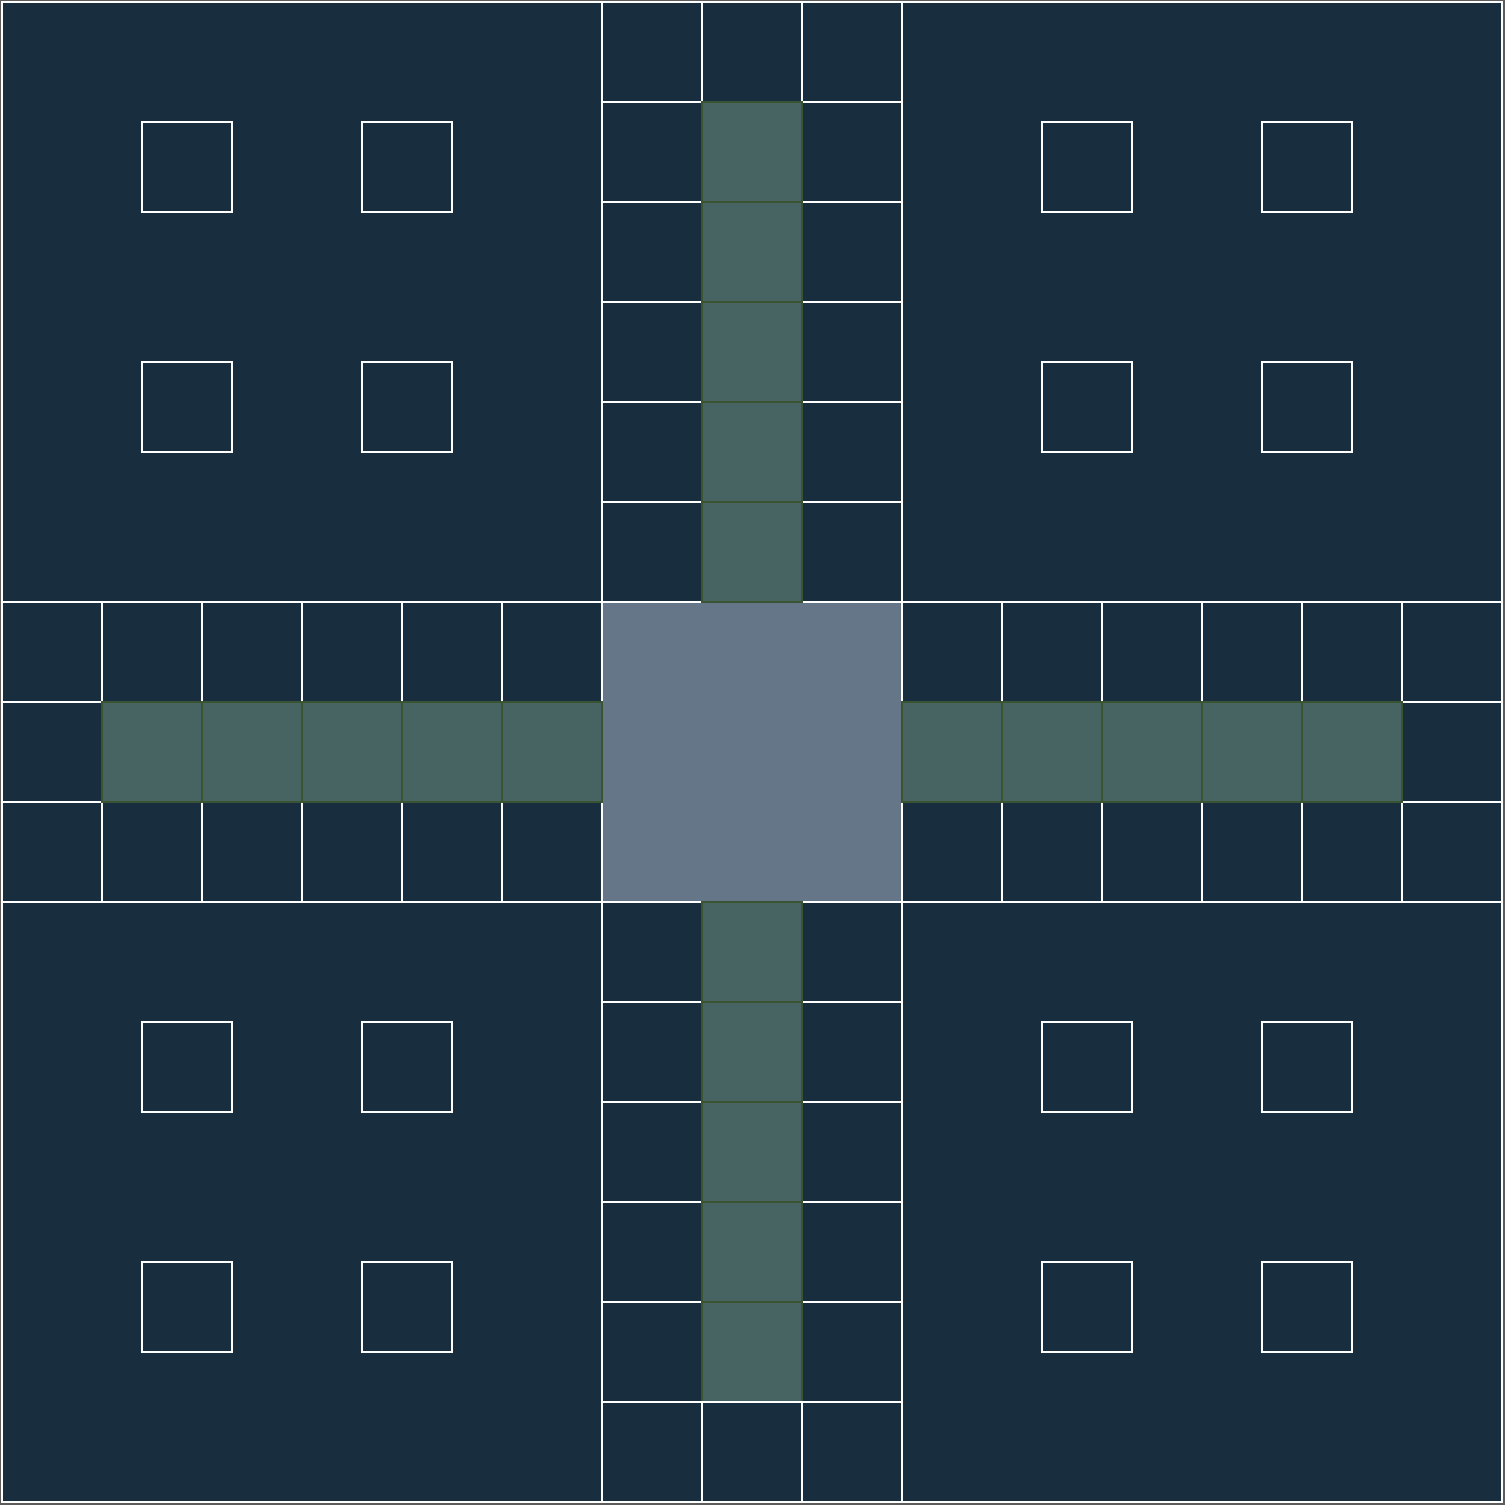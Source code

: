 <mxfile version="15.4.0" type="device"><diagram id="EaO38oPNneODp4mF5srn" name="Page-1"><mxGraphModel dx="1510" dy="856" grid="1" gridSize="10" guides="1" tooltips="1" connect="1" arrows="1" fold="1" page="1" pageScale="1" pageWidth="800" pageHeight="800" background="#5C5C5C" math="1" shadow="0"><root><mxCell id="0"/><mxCell id="1" parent="0"/><mxCell id="x49JLW0xAGfPkYqrmUQ_-1" value="" style="whiteSpace=wrap;html=1;aspect=fixed;fillColor=#182E3E;strokeColor=#FFFFFF;fontColor=#FFFFFF;" vertex="1" parent="1"><mxGeometry width="750" height="750" as="geometry"/></mxCell><mxCell id="x49JLW0xAGfPkYqrmUQ_-2" value="" style="whiteSpace=wrap;html=1;aspect=fixed;fillColor=#182E3E;strokeColor=#FFFFFF;fontColor=none;noLabel=1;labelBackgroundColor=none;" vertex="1" parent="1"><mxGeometry width="300" height="300" as="geometry"/></mxCell><mxCell id="x49JLW0xAGfPkYqrmUQ_-3" value="" style="whiteSpace=wrap;html=1;aspect=fixed;fillColor=#182E3E;strokeColor=#FFFFFF;fontColor=#FFFFFF;" vertex="1" parent="1"><mxGeometry x="180" y="60" width="45" height="45" as="geometry"/></mxCell><mxCell id="x49JLW0xAGfPkYqrmUQ_-5" value="" style="whiteSpace=wrap;html=1;aspect=fixed;fillColor=#182E3E;strokeColor=#FFFFFF;fontColor=#FFFFFF;" vertex="1" parent="1"><mxGeometry x="70" y="60" width="45" height="45" as="geometry"/></mxCell><mxCell id="x49JLW0xAGfPkYqrmUQ_-7" value="" style="whiteSpace=wrap;html=1;aspect=fixed;fillColor=#182E3E;strokeColor=#FFFFFF;fontColor=#FFFFFF;" vertex="1" parent="1"><mxGeometry x="180" y="180" width="45" height="45" as="geometry"/></mxCell><mxCell id="x49JLW0xAGfPkYqrmUQ_-8" value="" style="whiteSpace=wrap;html=1;aspect=fixed;fillColor=#182E3E;strokeColor=#FFFFFF;fontColor=#FFFFFF;" vertex="1" parent="1"><mxGeometry x="70" y="180" width="45" height="45" as="geometry"/></mxCell><mxCell id="x49JLW0xAGfPkYqrmUQ_-9" value="" style="whiteSpace=wrap;html=1;aspect=fixed;fillColor=#182E3E;strokeColor=#FFFFFF;fontColor=#FFFFFF;" vertex="1" parent="1"><mxGeometry x="450" width="300" height="300" as="geometry"/></mxCell><mxCell id="x49JLW0xAGfPkYqrmUQ_-10" value="" style="whiteSpace=wrap;html=1;aspect=fixed;fillColor=#182E3E;strokeColor=#FFFFFF;fontColor=#FFFFFF;" vertex="1" parent="1"><mxGeometry x="630" y="60" width="45" height="45" as="geometry"/></mxCell><mxCell id="x49JLW0xAGfPkYqrmUQ_-11" value="" style="whiteSpace=wrap;html=1;aspect=fixed;fillColor=#182E3E;strokeColor=#FFFFFF;fontColor=#FFFFFF;" vertex="1" parent="1"><mxGeometry x="520" y="60" width="45" height="45" as="geometry"/></mxCell><mxCell id="x49JLW0xAGfPkYqrmUQ_-12" value="" style="whiteSpace=wrap;html=1;aspect=fixed;fillColor=#182E3E;strokeColor=#FFFFFF;fontColor=#FFFFFF;" vertex="1" parent="1"><mxGeometry x="630" y="180" width="45" height="45" as="geometry"/></mxCell><mxCell id="x49JLW0xAGfPkYqrmUQ_-13" value="" style="whiteSpace=wrap;html=1;aspect=fixed;fillColor=#182E3E;strokeColor=#FFFFFF;fontColor=#FFFFFF;" vertex="1" parent="1"><mxGeometry x="520" y="180" width="45" height="45" as="geometry"/></mxCell><mxCell id="x49JLW0xAGfPkYqrmUQ_-14" value="" style="whiteSpace=wrap;html=1;aspect=fixed;fillColor=#182E3E;strokeColor=#FFFFFF;fontColor=#FFFFFF;" vertex="1" parent="1"><mxGeometry y="450" width="300" height="300" as="geometry"/></mxCell><mxCell id="x49JLW0xAGfPkYqrmUQ_-15" value="" style="whiteSpace=wrap;html=1;aspect=fixed;fillColor=#182E3E;strokeColor=#FFFFFF;fontColor=#FFFFFF;" vertex="1" parent="1"><mxGeometry x="180" y="510" width="45" height="45" as="geometry"/></mxCell><mxCell id="x49JLW0xAGfPkYqrmUQ_-16" value="" style="whiteSpace=wrap;html=1;aspect=fixed;fillColor=#182E3E;strokeColor=#FFFFFF;fontColor=#FFFFFF;" vertex="1" parent="1"><mxGeometry x="70" y="510" width="45" height="45" as="geometry"/></mxCell><mxCell id="x49JLW0xAGfPkYqrmUQ_-17" value="" style="whiteSpace=wrap;html=1;aspect=fixed;fillColor=#182E3E;strokeColor=#FFFFFF;fontColor=#FFFFFF;" vertex="1" parent="1"><mxGeometry x="180" y="630" width="45" height="45" as="geometry"/></mxCell><mxCell id="x49JLW0xAGfPkYqrmUQ_-18" value="" style="whiteSpace=wrap;html=1;aspect=fixed;fillColor=#182E3E;strokeColor=#FFFFFF;fontColor=#FFFFFF;" vertex="1" parent="1"><mxGeometry x="70" y="630" width="45" height="45" as="geometry"/></mxCell><mxCell id="x49JLW0xAGfPkYqrmUQ_-19" value="" style="whiteSpace=wrap;html=1;aspect=fixed;fillColor=#182E3E;strokeColor=#FFFFFF;fontColor=#FFFFFF;" vertex="1" parent="1"><mxGeometry x="450" y="450" width="300" height="300" as="geometry"/></mxCell><mxCell id="x49JLW0xAGfPkYqrmUQ_-20" value="" style="whiteSpace=wrap;html=1;aspect=fixed;fillColor=#182E3E;strokeColor=#FFFFFF;fontColor=#FFFFFF;" vertex="1" parent="1"><mxGeometry x="630" y="510" width="45" height="45" as="geometry"/></mxCell><mxCell id="x49JLW0xAGfPkYqrmUQ_-21" value="" style="whiteSpace=wrap;html=1;aspect=fixed;fillColor=#182E3E;strokeColor=#FFFFFF;fontColor=#FFFFFF;" vertex="1" parent="1"><mxGeometry x="520" y="510" width="45" height="45" as="geometry"/></mxCell><mxCell id="x49JLW0xAGfPkYqrmUQ_-22" value="" style="whiteSpace=wrap;html=1;aspect=fixed;fillColor=#182E3E;strokeColor=#FFFFFF;fontColor=#FFFFFF;" vertex="1" parent="1"><mxGeometry x="630" y="630" width="45" height="45" as="geometry"/></mxCell><mxCell id="x49JLW0xAGfPkYqrmUQ_-23" value="" style="whiteSpace=wrap;html=1;aspect=fixed;fillColor=#182E3E;strokeColor=#FFFFFF;fontColor=#FFFFFF;" vertex="1" parent="1"><mxGeometry x="520" y="630" width="45" height="45" as="geometry"/></mxCell><mxCell id="x49JLW0xAGfPkYqrmUQ_-29" value="" style="whiteSpace=wrap;html=1;aspect=fixed;fillColor=#647687;strokeColor=#314354;fontColor=#ffffff;" vertex="1" parent="1"><mxGeometry x="300" y="300" width="150" height="150" as="geometry"/></mxCell><mxCell id="x49JLW0xAGfPkYqrmUQ_-36" value="" style="whiteSpace=wrap;html=1;aspect=fixed;fillColor=#182E3E;strokeColor=#FFFFFF;fontColor=#FFFFFF;" vertex="1" parent="1"><mxGeometry x="300" width="50" height="50" as="geometry"/></mxCell><mxCell id="x49JLW0xAGfPkYqrmUQ_-37" value="" style="whiteSpace=wrap;html=1;aspect=fixed;fillColor=#182E3E;strokeColor=#FFFFFF;fontColor=#FFFFFF;" vertex="1" parent="1"><mxGeometry x="300" y="50" width="50" height="50" as="geometry"/></mxCell><mxCell id="x49JLW0xAGfPkYqrmUQ_-38" value="" style="whiteSpace=wrap;html=1;aspect=fixed;fillColor=#182E3E;strokeColor=#FFFFFF;fontColor=#FFFFFF;" vertex="1" parent="1"><mxGeometry x="300" y="100" width="50" height="50" as="geometry"/></mxCell><mxCell id="x49JLW0xAGfPkYqrmUQ_-42" value="" style="whiteSpace=wrap;html=1;aspect=fixed;fillColor=#182E3E;strokeColor=#FFFFFF;fontColor=#FFFFFF;" vertex="1" parent="1"><mxGeometry x="300" y="150" width="50" height="50" as="geometry"/></mxCell><mxCell id="x49JLW0xAGfPkYqrmUQ_-43" value="" style="whiteSpace=wrap;html=1;aspect=fixed;fillColor=#182E3E;strokeColor=#FFFFFF;fontColor=#FFFFFF;" vertex="1" parent="1"><mxGeometry x="300" y="200" width="50" height="50" as="geometry"/></mxCell><mxCell id="x49JLW0xAGfPkYqrmUQ_-44" value="" style="whiteSpace=wrap;html=1;aspect=fixed;fillColor=#182E3E;strokeColor=#FFFFFF;fontColor=#FFFFFF;" vertex="1" parent="1"><mxGeometry x="300" y="250" width="50" height="50" as="geometry"/></mxCell><mxCell id="x49JLW0xAGfPkYqrmUQ_-45" value="" style="whiteSpace=wrap;html=1;aspect=fixed;fillColor=#182E3E;strokeColor=#FFFFFF;fontColor=#FFFFFF;" vertex="1" parent="1"><mxGeometry x="400" width="50" height="50" as="geometry"/></mxCell><mxCell id="x49JLW0xAGfPkYqrmUQ_-46" value="" style="whiteSpace=wrap;html=1;aspect=fixed;fillColor=#182E3E;strokeColor=#FFFFFF;fontColor=#FFFFFF;" vertex="1" parent="1"><mxGeometry x="400" y="50" width="50" height="50" as="geometry"/></mxCell><mxCell id="x49JLW0xAGfPkYqrmUQ_-47" value="" style="whiteSpace=wrap;html=1;aspect=fixed;fillColor=#182E3E;strokeColor=#FFFFFF;fontColor=#FFFFFF;" vertex="1" parent="1"><mxGeometry x="400" y="100" width="50" height="50" as="geometry"/></mxCell><mxCell id="x49JLW0xAGfPkYqrmUQ_-48" value="" style="whiteSpace=wrap;html=1;aspect=fixed;fillColor=#182E3E;strokeColor=#FFFFFF;fontColor=#FFFFFF;" vertex="1" parent="1"><mxGeometry x="400" y="150" width="50" height="50" as="geometry"/></mxCell><mxCell id="x49JLW0xAGfPkYqrmUQ_-49" value="" style="whiteSpace=wrap;html=1;aspect=fixed;fillColor=#182E3E;strokeColor=#FFFFFF;fontColor=#FFFFFF;" vertex="1" parent="1"><mxGeometry x="400" y="200" width="50" height="50" as="geometry"/></mxCell><mxCell id="x49JLW0xAGfPkYqrmUQ_-50" value="" style="whiteSpace=wrap;html=1;aspect=fixed;fillColor=#182E3E;strokeColor=#FFFFFF;fontColor=#FFFFFF;" vertex="1" parent="1"><mxGeometry x="400" y="250" width="50" height="50" as="geometry"/></mxCell><mxCell id="x49JLW0xAGfPkYqrmUQ_-51" value="" style="whiteSpace=wrap;html=1;aspect=fixed;fillColor=#182E3E;strokeColor=#FFFFFF;fontColor=#FFFFFF;" vertex="1" parent="1"><mxGeometry x="350" width="50" height="50" as="geometry"/></mxCell><mxCell id="x49JLW0xAGfPkYqrmUQ_-52" value="" style="whiteSpace=wrap;html=1;aspect=fixed;fillColor=#4D4D4D;strokeColor=#FFFFFF;fontColor=#FFFFFF;" vertex="1" parent="1"><mxGeometry x="350" y="50" width="50" height="50" as="geometry"/></mxCell><mxCell id="x49JLW0xAGfPkYqrmUQ_-53" value="" style="whiteSpace=wrap;html=1;aspect=fixed;fillColor=#4D4D4D;strokeColor=#FFFFFF;fontColor=#FFFFFF;" vertex="1" parent="1"><mxGeometry x="350" y="100" width="50" height="50" as="geometry"/></mxCell><mxCell id="x49JLW0xAGfPkYqrmUQ_-54" value="" style="whiteSpace=wrap;html=1;aspect=fixed;fillColor=#4D4D4D;strokeColor=#FFFFFF;fontColor=#FFFFFF;" vertex="1" parent="1"><mxGeometry x="350" y="150" width="50" height="50" as="geometry"/></mxCell><mxCell id="x49JLW0xAGfPkYqrmUQ_-55" value="" style="whiteSpace=wrap;html=1;aspect=fixed;fillColor=#4D4D4D;strokeColor=#FFFFFF;fontColor=#FFFFFF;" vertex="1" parent="1"><mxGeometry x="350" y="200" width="50" height="50" as="geometry"/></mxCell><mxCell id="x49JLW0xAGfPkYqrmUQ_-56" value="" style="whiteSpace=wrap;html=1;aspect=fixed;fillColor=#4D4D4D;strokeColor=#FFFFFF;fontColor=#FFFFFF;" vertex="1" parent="1"><mxGeometry x="350" y="250" width="50" height="50" as="geometry"/></mxCell><mxCell id="x49JLW0xAGfPkYqrmUQ_-57" value="" style="whiteSpace=wrap;html=1;aspect=fixed;fillColor=#182E3E;strokeColor=#FFFFFF;fontColor=#FFFFFF;" vertex="1" parent="1"><mxGeometry x="300" y="450" width="50" height="50" as="geometry"/></mxCell><mxCell id="x49JLW0xAGfPkYqrmUQ_-58" value="" style="whiteSpace=wrap;html=1;aspect=fixed;fillColor=#182E3E;strokeColor=#FFFFFF;fontColor=#FFFFFF;" vertex="1" parent="1"><mxGeometry x="300" y="500" width="50" height="50" as="geometry"/></mxCell><mxCell id="x49JLW0xAGfPkYqrmUQ_-59" value="" style="whiteSpace=wrap;html=1;aspect=fixed;fillColor=#182E3E;strokeColor=#FFFFFF;fontColor=#FFFFFF;" vertex="1" parent="1"><mxGeometry x="300" y="550" width="50" height="50" as="geometry"/></mxCell><mxCell id="x49JLW0xAGfPkYqrmUQ_-60" value="" style="whiteSpace=wrap;html=1;aspect=fixed;fillColor=#182E3E;strokeColor=#FFFFFF;fontColor=#FFFFFF;" vertex="1" parent="1"><mxGeometry x="300" y="600" width="50" height="50" as="geometry"/></mxCell><mxCell id="x49JLW0xAGfPkYqrmUQ_-61" value="" style="whiteSpace=wrap;html=1;aspect=fixed;fillColor=#182E3E;strokeColor=#FFFFFF;fontColor=#FFFFFF;" vertex="1" parent="1"><mxGeometry x="300" y="650" width="50" height="50" as="geometry"/></mxCell><mxCell id="x49JLW0xAGfPkYqrmUQ_-62" value="" style="whiteSpace=wrap;html=1;aspect=fixed;fillColor=#182E3E;strokeColor=#FFFFFF;fontColor=#FFFFFF;" vertex="1" parent="1"><mxGeometry x="300" y="700" width="50" height="50" as="geometry"/></mxCell><mxCell id="x49JLW0xAGfPkYqrmUQ_-63" value="" style="whiteSpace=wrap;html=1;aspect=fixed;fillColor=#182E3E;strokeColor=#FFFFFF;fontColor=#FFFFFF;" vertex="1" parent="1"><mxGeometry x="400" y="450" width="50" height="50" as="geometry"/></mxCell><mxCell id="x49JLW0xAGfPkYqrmUQ_-64" value="" style="whiteSpace=wrap;html=1;aspect=fixed;fillColor=#182E3E;strokeColor=#FFFFFF;fontColor=#FFFFFF;" vertex="1" parent="1"><mxGeometry x="400" y="500" width="50" height="50" as="geometry"/></mxCell><mxCell id="x49JLW0xAGfPkYqrmUQ_-65" value="" style="whiteSpace=wrap;html=1;aspect=fixed;fillColor=#182E3E;strokeColor=#FFFFFF;fontColor=#FFFFFF;" vertex="1" parent="1"><mxGeometry x="400" y="550" width="50" height="50" as="geometry"/></mxCell><mxCell id="x49JLW0xAGfPkYqrmUQ_-66" value="" style="whiteSpace=wrap;html=1;aspect=fixed;fillColor=#182E3E;strokeColor=#FFFFFF;fontColor=#FFFFFF;" vertex="1" parent="1"><mxGeometry x="400" y="600" width="50" height="50" as="geometry"/></mxCell><mxCell id="x49JLW0xAGfPkYqrmUQ_-67" value="" style="whiteSpace=wrap;html=1;aspect=fixed;fillColor=#182E3E;strokeColor=#FFFFFF;fontColor=#FFFFFF;" vertex="1" parent="1"><mxGeometry x="400" y="650" width="50" height="50" as="geometry"/></mxCell><mxCell id="x49JLW0xAGfPkYqrmUQ_-68" value="" style="whiteSpace=wrap;html=1;aspect=fixed;fillColor=#182E3E;strokeColor=#FFFFFF;fontColor=#FFFFFF;" vertex="1" parent="1"><mxGeometry x="400" y="700" width="50" height="50" as="geometry"/></mxCell><mxCell id="x49JLW0xAGfPkYqrmUQ_-69" value="" style="whiteSpace=wrap;html=1;aspect=fixed;fillColor=#666666;strokeColor=#FFFFFF;fontColor=#FFFFFF;" vertex="1" parent="1"><mxGeometry x="350" y="450" width="50" height="50" as="geometry"/></mxCell><mxCell id="x49JLW0xAGfPkYqrmUQ_-70" value="" style="whiteSpace=wrap;html=1;aspect=fixed;fillColor=#666666;strokeColor=#FFFFFF;fontColor=#FFFFFF;" vertex="1" parent="1"><mxGeometry x="350" y="500" width="50" height="50" as="geometry"/></mxCell><mxCell id="x49JLW0xAGfPkYqrmUQ_-71" value="" style="whiteSpace=wrap;html=1;aspect=fixed;fillColor=#666666;strokeColor=#FFFFFF;fontColor=#FFFFFF;" vertex="1" parent="1"><mxGeometry x="350" y="550" width="50" height="50" as="geometry"/></mxCell><mxCell id="x49JLW0xAGfPkYqrmUQ_-72" value="" style="whiteSpace=wrap;html=1;aspect=fixed;fillColor=#666666;strokeColor=#FFFFFF;fontColor=#FFFFFF;" vertex="1" parent="1"><mxGeometry x="350" y="600" width="50" height="50" as="geometry"/></mxCell><mxCell id="x49JLW0xAGfPkYqrmUQ_-73" value="" style="whiteSpace=wrap;html=1;aspect=fixed;fillColor=#666666;strokeColor=#FFFFFF;fontColor=#FFFFFF;" vertex="1" parent="1"><mxGeometry x="350" y="650" width="50" height="50" as="geometry"/></mxCell><mxCell id="x49JLW0xAGfPkYqrmUQ_-74" value="" style="whiteSpace=wrap;html=1;aspect=fixed;fillColor=#182E3E;strokeColor=#FFFFFF;fontColor=#FFFFFF;" vertex="1" parent="1"><mxGeometry x="350" y="700" width="50" height="50" as="geometry"/></mxCell><mxCell id="x49JLW0xAGfPkYqrmUQ_-81" value="" style="whiteSpace=wrap;html=1;aspect=fixed;fillColor=#182E3E;strokeColor=#FFFFFF;fontColor=#FFFFFF;" vertex="1" parent="1"><mxGeometry y="300" width="50" height="50" as="geometry"/></mxCell><mxCell id="x49JLW0xAGfPkYqrmUQ_-82" value="" style="whiteSpace=wrap;html=1;aspect=fixed;fillColor=#182E3E;strokeColor=#FFFFFF;fontColor=#FFFFFF;" vertex="1" parent="1"><mxGeometry y="350" width="50" height="50" as="geometry"/></mxCell><mxCell id="x49JLW0xAGfPkYqrmUQ_-83" value="" style="whiteSpace=wrap;html=1;aspect=fixed;fillColor=#182E3E;strokeColor=#FFFFFF;fontColor=#FFFFFF;" vertex="1" parent="1"><mxGeometry y="400" width="50" height="50" as="geometry"/></mxCell><mxCell id="x49JLW0xAGfPkYqrmUQ_-84" value="" style="whiteSpace=wrap;html=1;aspect=fixed;fillColor=#182E3E;strokeColor=#FFFFFF;fontColor=#FFFFFF;" vertex="1" parent="1"><mxGeometry x="100" y="300" width="50" height="50" as="geometry"/></mxCell><mxCell id="x49JLW0xAGfPkYqrmUQ_-85" value="" style="whiteSpace=wrap;html=1;aspect=fixed;fillColor=#4D4D4D;strokeColor=#FFFFFF;fontColor=#FFFFFF;" vertex="1" parent="1"><mxGeometry x="100" y="350" width="50" height="50" as="geometry"/></mxCell><mxCell id="x49JLW0xAGfPkYqrmUQ_-86" value="" style="whiteSpace=wrap;html=1;aspect=fixed;fillColor=#182E3E;strokeColor=#FFFFFF;fontColor=#FFFFFF;" vertex="1" parent="1"><mxGeometry x="100" y="400" width="50" height="50" as="geometry"/></mxCell><mxCell id="x49JLW0xAGfPkYqrmUQ_-87" value="" style="whiteSpace=wrap;html=1;aspect=fixed;fillColor=#182E3E;strokeColor=#FFFFFF;fontColor=#FFFFFF;" vertex="1" parent="1"><mxGeometry x="50" y="300" width="50" height="50" as="geometry"/></mxCell><mxCell id="x49JLW0xAGfPkYqrmUQ_-88" value="" style="whiteSpace=wrap;html=1;aspect=fixed;fillColor=#4D4D4D;strokeColor=#FFFFFF;fontColor=#FFFFFF;" vertex="1" parent="1"><mxGeometry x="50" y="350" width="50" height="50" as="geometry"/></mxCell><mxCell id="x49JLW0xAGfPkYqrmUQ_-89" value="" style="whiteSpace=wrap;html=1;aspect=fixed;fillColor=#182E3E;strokeColor=#FFFFFF;fontColor=#FFFFFF;" vertex="1" parent="1"><mxGeometry x="50" y="400" width="50" height="50" as="geometry"/></mxCell><mxCell id="x49JLW0xAGfPkYqrmUQ_-90" value="" style="whiteSpace=wrap;html=1;aspect=fixed;fillColor=#182E3E;strokeColor=#FFFFFF;fontColor=#FFFFFF;" vertex="1" parent="1"><mxGeometry x="150" y="300" width="50" height="50" as="geometry"/></mxCell><mxCell id="x49JLW0xAGfPkYqrmUQ_-91" value="" style="whiteSpace=wrap;html=1;aspect=fixed;fillColor=#4D4D4D;strokeColor=#FFFFFF;fontColor=#FFFFFF;" vertex="1" parent="1"><mxGeometry x="150" y="350" width="50" height="50" as="geometry"/></mxCell><mxCell id="x49JLW0xAGfPkYqrmUQ_-92" value="" style="whiteSpace=wrap;html=1;aspect=fixed;fillColor=#182E3E;strokeColor=#FFFFFF;fontColor=#FFFFFF;" vertex="1" parent="1"><mxGeometry x="150" y="400" width="50" height="50" as="geometry"/></mxCell><mxCell id="x49JLW0xAGfPkYqrmUQ_-93" value="" style="whiteSpace=wrap;html=1;aspect=fixed;fillColor=#182E3E;strokeColor=#FFFFFF;fontColor=#FFFFFF;" vertex="1" parent="1"><mxGeometry x="250" y="300" width="50" height="50" as="geometry"/></mxCell><mxCell id="x49JLW0xAGfPkYqrmUQ_-94" value="" style="whiteSpace=wrap;html=1;aspect=fixed;fillColor=#4D4D4D;strokeColor=#FFFFFF;fontColor=#FFFFFF;" vertex="1" parent="1"><mxGeometry x="250" y="350" width="50" height="50" as="geometry"/></mxCell><mxCell id="x49JLW0xAGfPkYqrmUQ_-95" value="" style="whiteSpace=wrap;html=1;aspect=fixed;fillColor=#182E3E;strokeColor=#FFFFFF;fontColor=#FFFFFF;" vertex="1" parent="1"><mxGeometry x="250" y="400" width="50" height="50" as="geometry"/></mxCell><mxCell id="x49JLW0xAGfPkYqrmUQ_-96" value="" style="whiteSpace=wrap;html=1;aspect=fixed;fillColor=#182E3E;strokeColor=#FFFFFF;fontColor=#FFFFFF;" vertex="1" parent="1"><mxGeometry x="200" y="300" width="50" height="50" as="geometry"/></mxCell><mxCell id="x49JLW0xAGfPkYqrmUQ_-97" value="" style="whiteSpace=wrap;html=1;aspect=fixed;fillColor=#4D4D4D;strokeColor=#FFFFFF;fontColor=#FFFFFF;" vertex="1" parent="1"><mxGeometry x="200" y="350" width="50" height="50" as="geometry"/></mxCell><mxCell id="x49JLW0xAGfPkYqrmUQ_-98" value="" style="whiteSpace=wrap;html=1;aspect=fixed;fillColor=#182E3E;strokeColor=#FFFFFF;fontColor=#FFFFFF;" vertex="1" parent="1"><mxGeometry x="200" y="400" width="50" height="50" as="geometry"/></mxCell><mxCell id="x49JLW0xAGfPkYqrmUQ_-99" value="" style="whiteSpace=wrap;html=1;aspect=fixed;fillColor=#182E3E;strokeColor=#FFFFFF;fontColor=#FFFFFF;" vertex="1" parent="1"><mxGeometry x="450" y="300" width="50" height="50" as="geometry"/></mxCell><mxCell id="x49JLW0xAGfPkYqrmUQ_-100" value="" style="whiteSpace=wrap;html=1;aspect=fixed;fillColor=#4D4D4D;strokeColor=#FFFFFF;fontColor=#FFFFFF;" vertex="1" parent="1"><mxGeometry x="450" y="350" width="50" height="50" as="geometry"/></mxCell><mxCell id="x49JLW0xAGfPkYqrmUQ_-101" value="" style="whiteSpace=wrap;html=1;aspect=fixed;fillColor=#182E3E;strokeColor=#FFFFFF;fontColor=#FFFFFF;" vertex="1" parent="1"><mxGeometry x="450" y="400" width="50" height="50" as="geometry"/></mxCell><mxCell id="x49JLW0xAGfPkYqrmUQ_-102" value="" style="whiteSpace=wrap;html=1;aspect=fixed;fillColor=#182E3E;strokeColor=#FFFFFF;fontColor=#FFFFFF;" vertex="1" parent="1"><mxGeometry x="550" y="300" width="50" height="50" as="geometry"/></mxCell><mxCell id="x49JLW0xAGfPkYqrmUQ_-103" value="" style="whiteSpace=wrap;html=1;aspect=fixed;fillColor=#4D4D4D;strokeColor=#FFFFFF;fontColor=#FFFFFF;" vertex="1" parent="1"><mxGeometry x="550" y="350" width="50" height="50" as="geometry"/></mxCell><mxCell id="x49JLW0xAGfPkYqrmUQ_-104" value="" style="whiteSpace=wrap;html=1;aspect=fixed;fillColor=#182E3E;strokeColor=#FFFFFF;fontColor=#FFFFFF;" vertex="1" parent="1"><mxGeometry x="550" y="400" width="50" height="50" as="geometry"/></mxCell><mxCell id="x49JLW0xAGfPkYqrmUQ_-105" value="" style="whiteSpace=wrap;html=1;aspect=fixed;fillColor=#182E3E;strokeColor=#FFFFFF;fontColor=#FFFFFF;" vertex="1" parent="1"><mxGeometry x="500" y="300" width="50" height="50" as="geometry"/></mxCell><mxCell id="x49JLW0xAGfPkYqrmUQ_-106" value="" style="whiteSpace=wrap;html=1;aspect=fixed;fillColor=#4D4D4D;strokeColor=#FFFFFF;fontColor=#FFFFFF;" vertex="1" parent="1"><mxGeometry x="500" y="350" width="50" height="50" as="geometry"/></mxCell><mxCell id="x49JLW0xAGfPkYqrmUQ_-107" value="" style="whiteSpace=wrap;html=1;aspect=fixed;fillColor=#182E3E;strokeColor=#FFFFFF;fontColor=#FFFFFF;" vertex="1" parent="1"><mxGeometry x="500" y="400" width="50" height="50" as="geometry"/></mxCell><mxCell id="x49JLW0xAGfPkYqrmUQ_-108" value="" style="whiteSpace=wrap;html=1;aspect=fixed;fillColor=#182E3E;strokeColor=#FFFFFF;fontColor=#FFFFFF;" vertex="1" parent="1"><mxGeometry x="600" y="300" width="50" height="50" as="geometry"/></mxCell><mxCell id="x49JLW0xAGfPkYqrmUQ_-109" value="" style="whiteSpace=wrap;html=1;aspect=fixed;fillColor=#4D4D4D;strokeColor=#FFFFFF;fontColor=#FFFFFF;" vertex="1" parent="1"><mxGeometry x="600" y="350" width="50" height="50" as="geometry"/></mxCell><mxCell id="x49JLW0xAGfPkYqrmUQ_-110" value="" style="whiteSpace=wrap;html=1;aspect=fixed;fillColor=#182E3E;strokeColor=#FFFFFF;fontColor=#FFFFFF;" vertex="1" parent="1"><mxGeometry x="600" y="400" width="50" height="50" as="geometry"/></mxCell><mxCell id="x49JLW0xAGfPkYqrmUQ_-111" value="" style="whiteSpace=wrap;html=1;aspect=fixed;fillColor=#182E3E;strokeColor=#FFFFFF;fontColor=#FFFFFF;" vertex="1" parent="1"><mxGeometry x="700" y="300" width="50" height="50" as="geometry"/></mxCell><mxCell id="x49JLW0xAGfPkYqrmUQ_-112" value="" style="whiteSpace=wrap;html=1;aspect=fixed;fillColor=#182E3E;strokeColor=#FFFFFF;fontColor=#FFFFFF;" vertex="1" parent="1"><mxGeometry x="700" y="350" width="50" height="50" as="geometry"/></mxCell><mxCell id="x49JLW0xAGfPkYqrmUQ_-113" value="" style="whiteSpace=wrap;html=1;aspect=fixed;fillColor=#182E3E;strokeColor=#FFFFFF;fontColor=#FFFFFF;" vertex="1" parent="1"><mxGeometry x="700" y="400" width="50" height="50" as="geometry"/></mxCell><mxCell id="x49JLW0xAGfPkYqrmUQ_-114" value="" style="whiteSpace=wrap;html=1;aspect=fixed;fillColor=#182E3E;strokeColor=#FFFFFF;fontColor=#FFFFFF;" vertex="1" parent="1"><mxGeometry x="650" y="300" width="50" height="50" as="geometry"/></mxCell><mxCell id="x49JLW0xAGfPkYqrmUQ_-115" value="" style="whiteSpace=wrap;html=1;aspect=fixed;fillColor=#4D4D4D;strokeColor=#FFFFFF;fontColor=#FFFFFF;" vertex="1" parent="1"><mxGeometry x="650" y="350" width="50" height="50" as="geometry"/></mxCell><mxCell id="x49JLW0xAGfPkYqrmUQ_-116" value="" style="whiteSpace=wrap;html=1;aspect=fixed;fillColor=#182E3E;strokeColor=#FFFFFF;fontColor=#FFFFFF;" vertex="1" parent="1"><mxGeometry x="650" y="400" width="50" height="50" as="geometry"/></mxCell><mxCell id="x49JLW0xAGfPkYqrmUQ_-117" value="" style="whiteSpace=wrap;html=1;aspect=fixed;fillColor=#476362;strokeColor=#3A5431;fontColor=#ffffff;" vertex="1" parent="1"><mxGeometry x="100" y="350" width="50" height="50" as="geometry"/></mxCell><mxCell id="x49JLW0xAGfPkYqrmUQ_-118" value="" style="whiteSpace=wrap;html=1;aspect=fixed;fillColor=#476362;strokeColor=#3A5431;fontColor=#ffffff;" vertex="1" parent="1"><mxGeometry x="50" y="350" width="50" height="50" as="geometry"/></mxCell><mxCell id="x49JLW0xAGfPkYqrmUQ_-119" value="" style="whiteSpace=wrap;html=1;aspect=fixed;fillColor=#476362;strokeColor=#3A5431;fontColor=#ffffff;" vertex="1" parent="1"><mxGeometry x="150" y="350" width="50" height="50" as="geometry"/></mxCell><mxCell id="x49JLW0xAGfPkYqrmUQ_-120" value="" style="whiteSpace=wrap;html=1;aspect=fixed;fillColor=#476362;strokeColor=#3A5431;fontColor=#ffffff;" vertex="1" parent="1"><mxGeometry x="250" y="350" width="50" height="50" as="geometry"/></mxCell><mxCell id="x49JLW0xAGfPkYqrmUQ_-121" value="" style="whiteSpace=wrap;html=1;aspect=fixed;fillColor=#476362;strokeColor=#3A5431;fontColor=#ffffff;" vertex="1" parent="1"><mxGeometry x="200" y="350" width="50" height="50" as="geometry"/></mxCell><mxCell id="x49JLW0xAGfPkYqrmUQ_-122" value="" style="whiteSpace=wrap;html=1;aspect=fixed;fillColor=#476362;strokeColor=#3A5431;fontColor=#ffffff;" vertex="1" parent="1"><mxGeometry x="450" y="350" width="50" height="50" as="geometry"/></mxCell><mxCell id="x49JLW0xAGfPkYqrmUQ_-123" value="" style="whiteSpace=wrap;html=1;aspect=fixed;fillColor=#476362;strokeColor=#3A5431;fontColor=#ffffff;" vertex="1" parent="1"><mxGeometry x="550" y="350" width="50" height="50" as="geometry"/></mxCell><mxCell id="x49JLW0xAGfPkYqrmUQ_-124" value="" style="whiteSpace=wrap;html=1;aspect=fixed;fillColor=#476362;strokeColor=#3A5431;fontColor=#ffffff;" vertex="1" parent="1"><mxGeometry x="500" y="350" width="50" height="50" as="geometry"/></mxCell><mxCell id="x49JLW0xAGfPkYqrmUQ_-125" value="" style="whiteSpace=wrap;html=1;aspect=fixed;fillColor=#476362;strokeColor=#3A5431;fontColor=#ffffff;" vertex="1" parent="1"><mxGeometry x="600" y="350" width="50" height="50" as="geometry"/></mxCell><mxCell id="x49JLW0xAGfPkYqrmUQ_-126" value="" style="whiteSpace=wrap;html=1;aspect=fixed;fillColor=#182E3E;strokeColor=#FFFFFF;fontColor=#FFFFFF;" vertex="1" parent="1"><mxGeometry x="700" y="350" width="50" height="50" as="geometry"/></mxCell><mxCell id="x49JLW0xAGfPkYqrmUQ_-127" value="" style="whiteSpace=wrap;html=1;aspect=fixed;fillColor=#476362;strokeColor=#3A5431;fontColor=#ffffff;" vertex="1" parent="1"><mxGeometry x="650" y="350" width="50" height="50" as="geometry"/></mxCell><mxCell id="x49JLW0xAGfPkYqrmUQ_-128" value="" style="whiteSpace=wrap;html=1;aspect=fixed;fillColor=#476362;strokeColor=#3A5431;fontColor=#ffffff;" vertex="1" parent="1"><mxGeometry x="350" y="50" width="50" height="50" as="geometry"/></mxCell><mxCell id="x49JLW0xAGfPkYqrmUQ_-129" value="" style="whiteSpace=wrap;html=1;aspect=fixed;fillColor=#476362;strokeColor=#3A5431;fontColor=#ffffff;" vertex="1" parent="1"><mxGeometry x="350" y="100" width="50" height="50" as="geometry"/></mxCell><mxCell id="x49JLW0xAGfPkYqrmUQ_-130" value="" style="whiteSpace=wrap;html=1;aspect=fixed;fillColor=#476362;strokeColor=#3A5431;fontColor=#ffffff;" vertex="1" parent="1"><mxGeometry x="350" y="150" width="50" height="50" as="geometry"/></mxCell><mxCell id="x49JLW0xAGfPkYqrmUQ_-131" value="" style="whiteSpace=wrap;html=1;aspect=fixed;fillColor=#476362;strokeColor=#3A5431;fontColor=#ffffff;" vertex="1" parent="1"><mxGeometry x="350" y="200" width="50" height="50" as="geometry"/></mxCell><mxCell id="x49JLW0xAGfPkYqrmUQ_-132" value="" style="whiteSpace=wrap;html=1;aspect=fixed;fillColor=#476362;strokeColor=#3A5431;fontColor=#ffffff;" vertex="1" parent="1"><mxGeometry x="350" y="250" width="50" height="50" as="geometry"/></mxCell><mxCell id="x49JLW0xAGfPkYqrmUQ_-133" value="" style="whiteSpace=wrap;html=1;aspect=fixed;fillColor=#476362;strokeColor=#3A5431;fontColor=#ffffff;" vertex="1" parent="1"><mxGeometry x="350" y="450" width="50" height="50" as="geometry"/></mxCell><mxCell id="x49JLW0xAGfPkYqrmUQ_-134" value="" style="whiteSpace=wrap;html=1;aspect=fixed;fillColor=#476362;strokeColor=#3A5431;fontColor=#ffffff;" vertex="1" parent="1"><mxGeometry x="350" y="500" width="50" height="50" as="geometry"/></mxCell><mxCell id="x49JLW0xAGfPkYqrmUQ_-135" value="" style="whiteSpace=wrap;html=1;aspect=fixed;fillColor=#476362;strokeColor=#3A5431;fontColor=#ffffff;" vertex="1" parent="1"><mxGeometry x="350" y="550" width="50" height="50" as="geometry"/></mxCell><mxCell id="x49JLW0xAGfPkYqrmUQ_-136" value="" style="whiteSpace=wrap;html=1;aspect=fixed;fillColor=#476362;strokeColor=#3A5431;fontColor=#ffffff;" vertex="1" parent="1"><mxGeometry x="350" y="600" width="50" height="50" as="geometry"/></mxCell><mxCell id="x49JLW0xAGfPkYqrmUQ_-137" value="" style="whiteSpace=wrap;html=1;aspect=fixed;fillColor=#476362;strokeColor=#3A5431;fontColor=#ffffff;" vertex="1" parent="1"><mxGeometry x="350" y="650" width="50" height="50" as="geometry"/></mxCell><mxCell id="x49JLW0xAGfPkYqrmUQ_-138" value="" style="whiteSpace=wrap;html=1;aspect=fixed;fillColor=#182E3E;strokeColor=#FFFFFF;fontColor=#FFFFFF;" vertex="1" parent="1"><mxGeometry x="350" y="700" width="50" height="50" as="geometry"/></mxCell></root></mxGraphModel></diagram></mxfile>